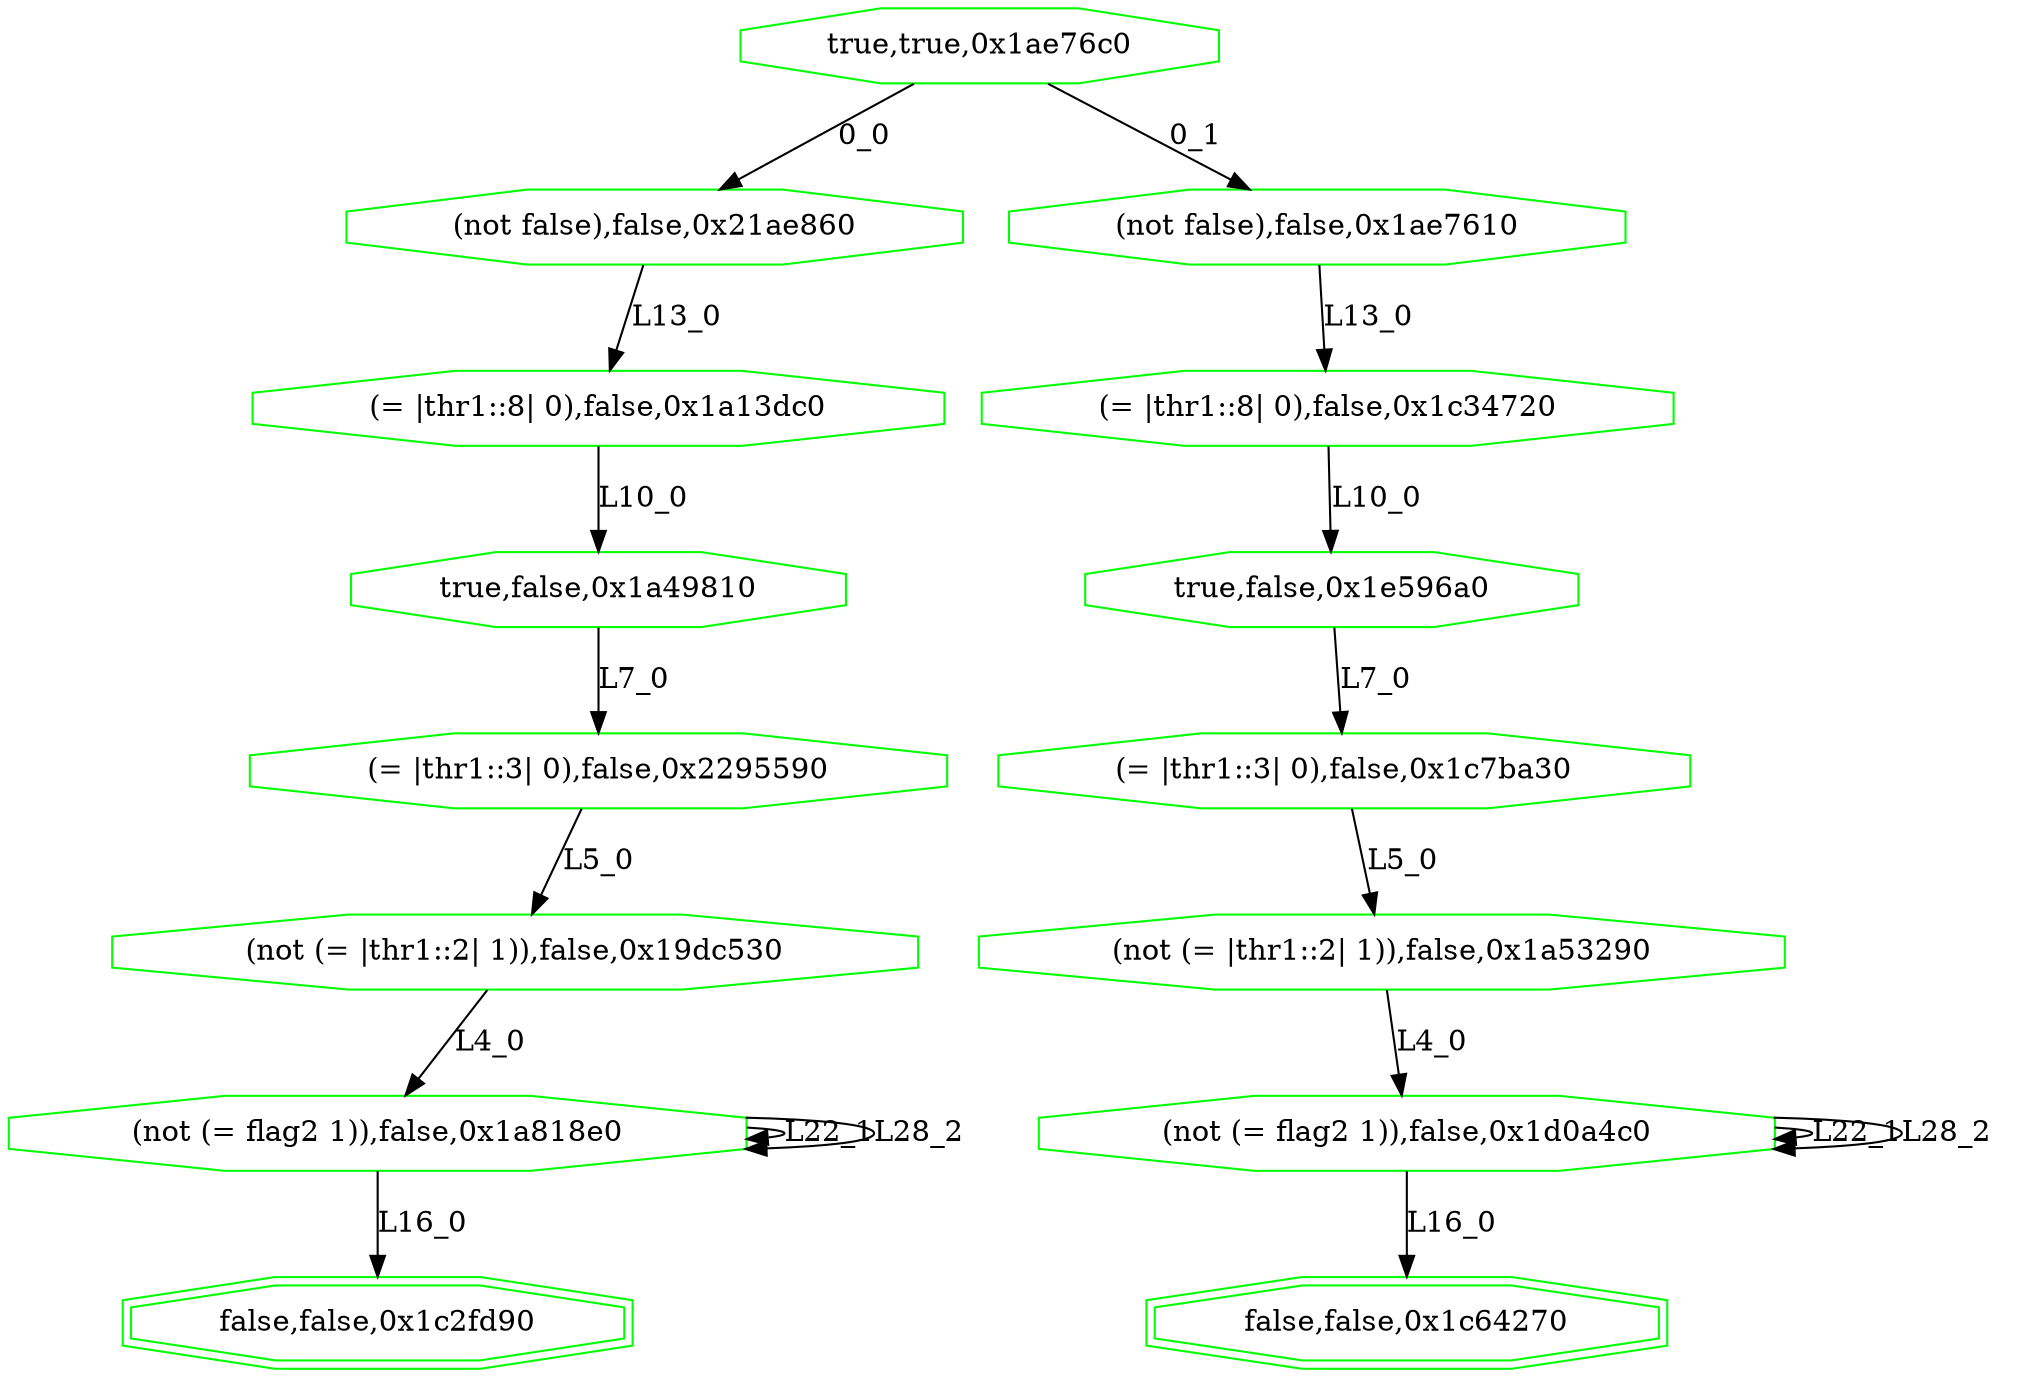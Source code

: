 digraph G {
0[label="true,true,0x1ae76c0", color=green,shape=octagon];
1[label="(not false),false,0x21ae860", color=green,shape=octagon];
2[label="(= |thr1::8| 0),false,0x1a13dc0", color=green,shape=octagon];
3[label="true,false,0x1a49810", color=green,shape=octagon];
4[label="(= |thr1::3| 0),false,0x2295590", color=green,shape=octagon];
5[label="(not (= |thr1::2| 1)),false,0x19dc530", color=green,shape=octagon];
6[label="(not (= flag2 1)),false,0x1a818e0", color=green,shape=octagon];
7[label="false,false,0x1c2fd90", color=green,shape=doubleoctagon];
8[label="(not false),false,0x1ae7610", color=green,shape=octagon];
9[label="(= |thr1::8| 0),false,0x1c34720", color=green,shape=octagon];
10[label="true,false,0x1e596a0", color=green,shape=octagon];
11[label="(= |thr1::3| 0),false,0x1c7ba30", color=green,shape=octagon];
12[label="(not (= |thr1::2| 1)),false,0x1a53290", color=green,shape=octagon];
13[label="(not (= flag2 1)),false,0x1d0a4c0", color=green,shape=octagon];
14[label="false,false,0x1c64270", color=green,shape=doubleoctagon];
0->1 [label="0_0"];
0->8 [label="0_1"];
1->2 [label="L13_0"];
2->3 [label="L10_0"];
3->4 [label="L7_0"];
4->5 [label="L5_0"];
5->6 [label="L4_0"];
6->7 [label="L16_0"];
6->6 [label="L22_1"];
6->6 [label="L28_2"];
8->9 [label="L13_0"];
9->10 [label="L10_0"];
10->11 [label="L7_0"];
11->12 [label="L5_0"];
12->13 [label="L4_0"];
13->14 [label="L16_0"];
13->13 [label="L22_1"];
13->13 [label="L28_2"];
}
